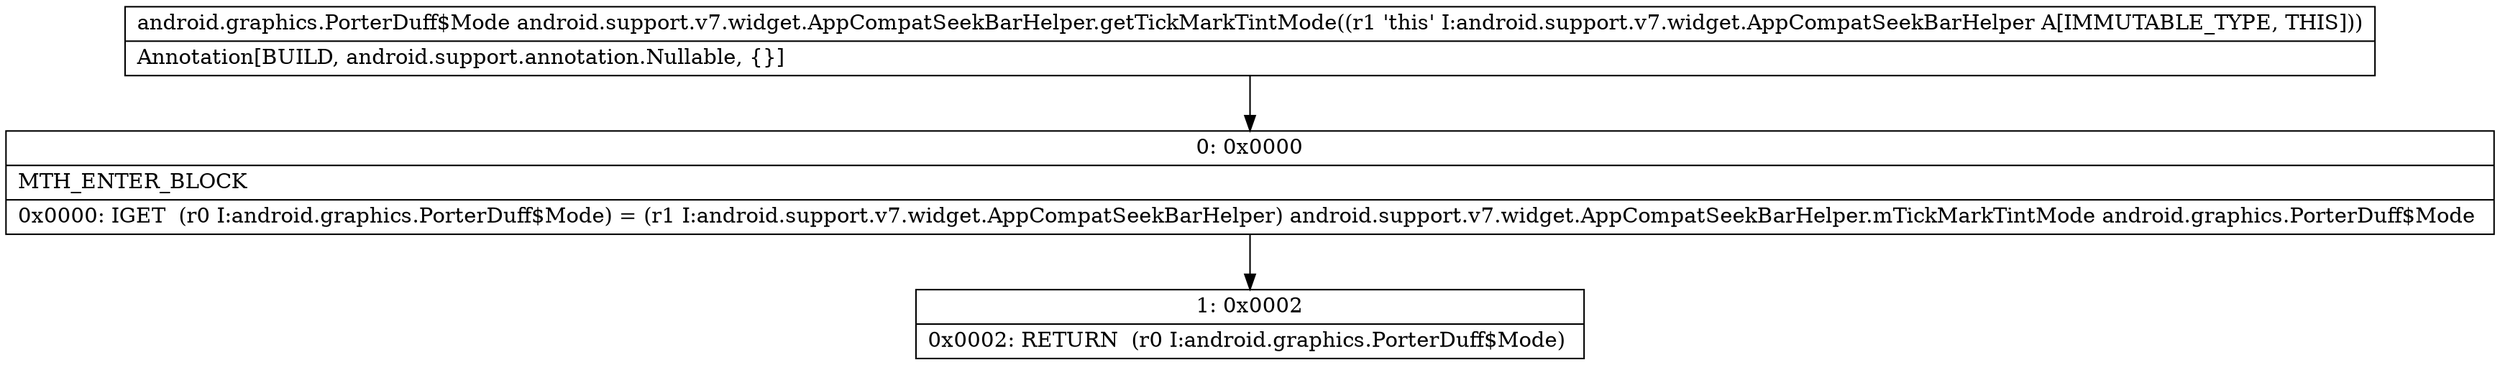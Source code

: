 digraph "CFG forandroid.support.v7.widget.AppCompatSeekBarHelper.getTickMarkTintMode()Landroid\/graphics\/PorterDuff$Mode;" {
Node_0 [shape=record,label="{0\:\ 0x0000|MTH_ENTER_BLOCK\l|0x0000: IGET  (r0 I:android.graphics.PorterDuff$Mode) = (r1 I:android.support.v7.widget.AppCompatSeekBarHelper) android.support.v7.widget.AppCompatSeekBarHelper.mTickMarkTintMode android.graphics.PorterDuff$Mode \l}"];
Node_1 [shape=record,label="{1\:\ 0x0002|0x0002: RETURN  (r0 I:android.graphics.PorterDuff$Mode) \l}"];
MethodNode[shape=record,label="{android.graphics.PorterDuff$Mode android.support.v7.widget.AppCompatSeekBarHelper.getTickMarkTintMode((r1 'this' I:android.support.v7.widget.AppCompatSeekBarHelper A[IMMUTABLE_TYPE, THIS]))  | Annotation[BUILD, android.support.annotation.Nullable, \{\}]\l}"];
MethodNode -> Node_0;
Node_0 -> Node_1;
}

